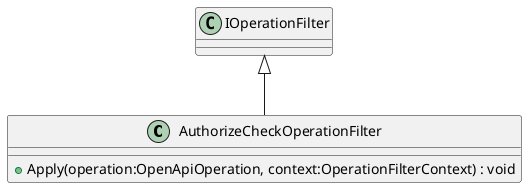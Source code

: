 @startuml
class AuthorizeCheckOperationFilter {
    + Apply(operation:OpenApiOperation, context:OperationFilterContext) : void
}
IOperationFilter <|-- AuthorizeCheckOperationFilter
@enduml
